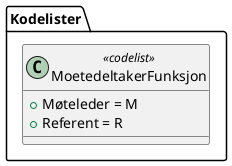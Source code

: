 @startuml
class Kodelister.MoetedeltakerFunksjon <<codelist>> {
  +Møteleder = M
  +Referent = R
}
@enduml
